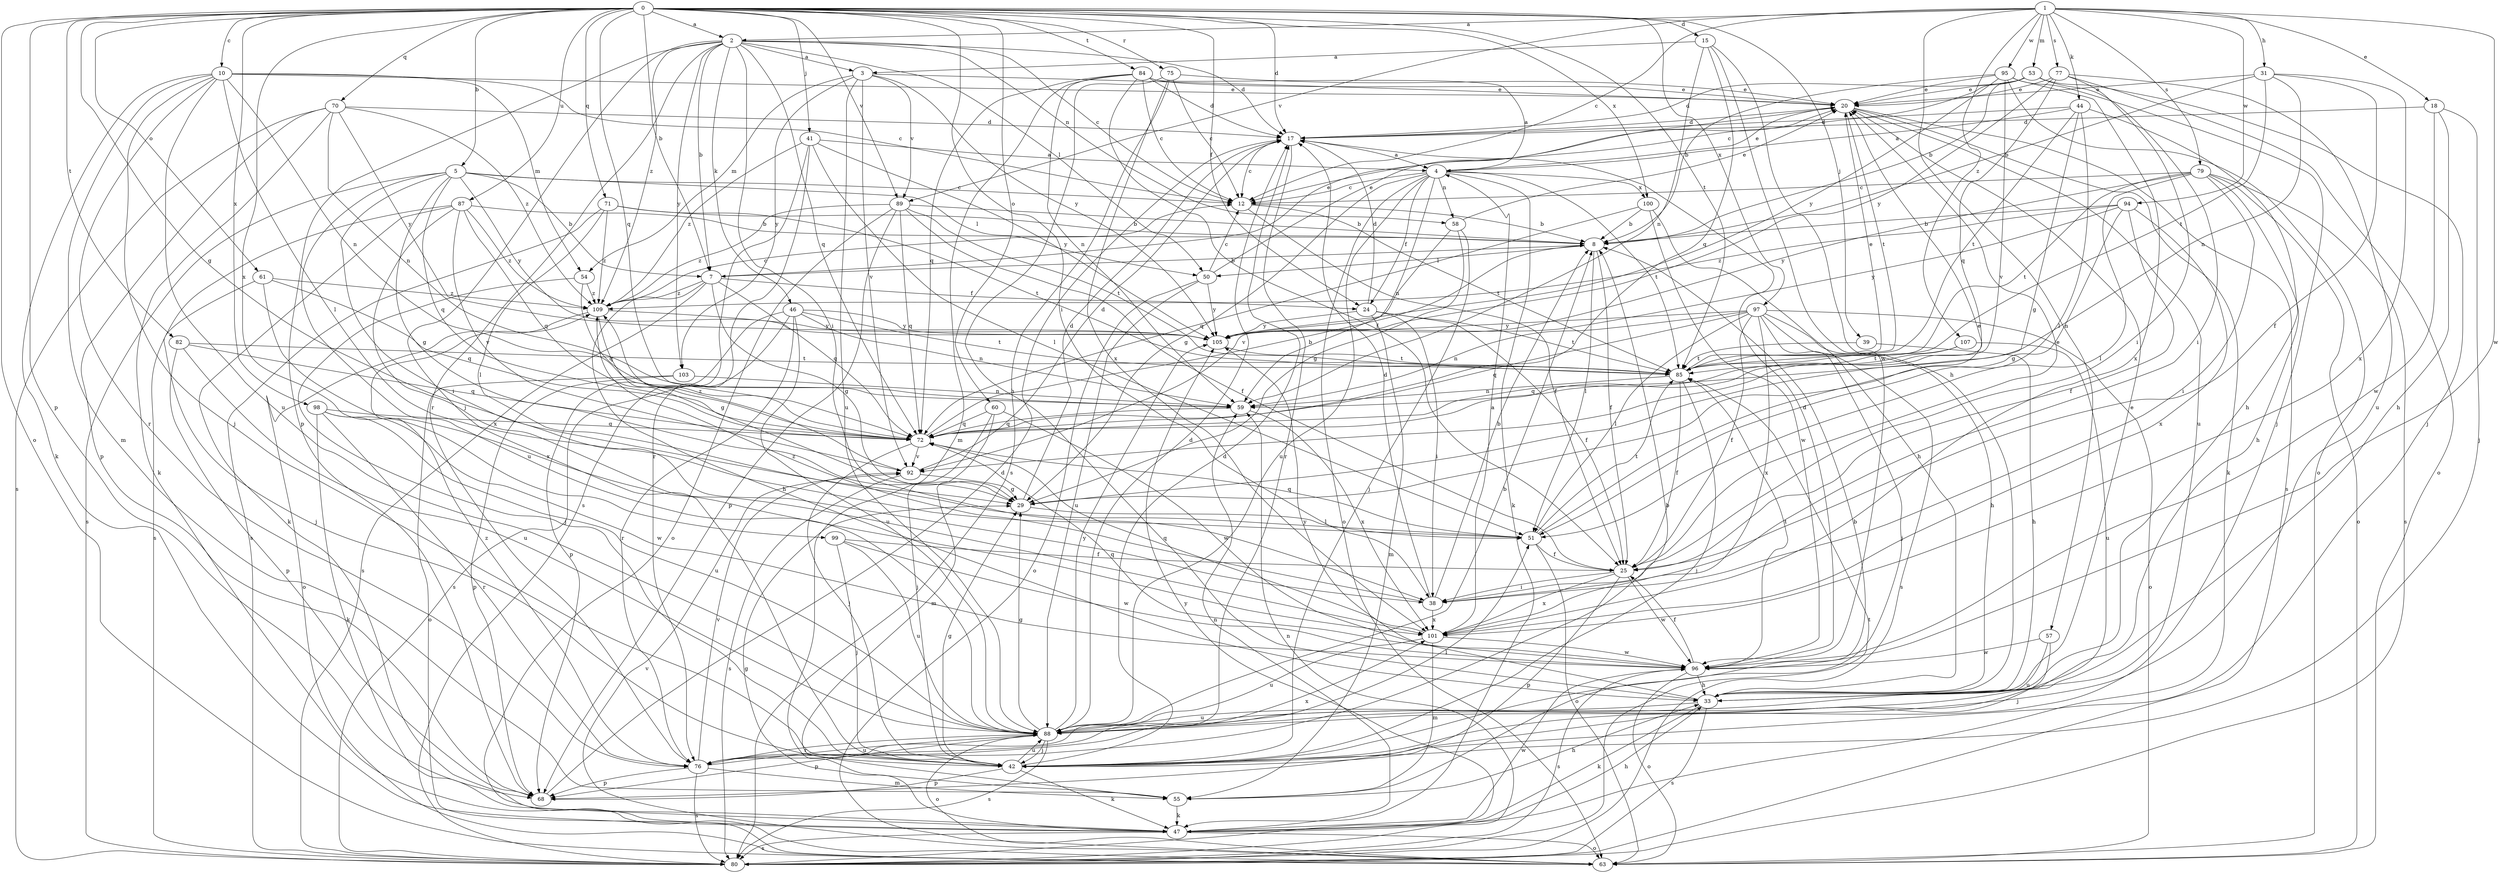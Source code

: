 strict digraph  {
0;
1;
2;
3;
4;
5;
7;
8;
10;
12;
15;
17;
18;
20;
24;
25;
29;
31;
33;
38;
39;
41;
42;
44;
46;
47;
50;
51;
53;
54;
55;
57;
58;
59;
60;
61;
63;
68;
70;
71;
72;
75;
76;
77;
79;
80;
82;
84;
85;
87;
88;
89;
92;
94;
95;
96;
97;
98;
99;
100;
101;
103;
105;
107;
109;
0 -> 2  [label=a];
0 -> 5  [label=b];
0 -> 7  [label=b];
0 -> 10  [label=c];
0 -> 15  [label=d];
0 -> 17  [label=d];
0 -> 24  [label=f];
0 -> 29  [label=g];
0 -> 38  [label=i];
0 -> 39  [label=j];
0 -> 41  [label=j];
0 -> 60  [label=o];
0 -> 61  [label=o];
0 -> 63  [label=o];
0 -> 68  [label=p];
0 -> 70  [label=q];
0 -> 71  [label=q];
0 -> 72  [label=q];
0 -> 75  [label=r];
0 -> 82  [label=t];
0 -> 84  [label=t];
0 -> 85  [label=t];
0 -> 87  [label=u];
0 -> 89  [label=v];
0 -> 97  [label=x];
0 -> 98  [label=x];
0 -> 99  [label=x];
0 -> 100  [label=x];
1 -> 2  [label=a];
1 -> 12  [label=c];
1 -> 18  [label=e];
1 -> 31  [label=h];
1 -> 44  [label=k];
1 -> 53  [label=m];
1 -> 57  [label=n];
1 -> 77  [label=s];
1 -> 79  [label=s];
1 -> 89  [label=v];
1 -> 94  [label=w];
1 -> 95  [label=w];
1 -> 96  [label=w];
1 -> 107  [label=z];
2 -> 3  [label=a];
2 -> 7  [label=b];
2 -> 12  [label=c];
2 -> 17  [label=d];
2 -> 38  [label=i];
2 -> 42  [label=j];
2 -> 46  [label=k];
2 -> 50  [label=l];
2 -> 58  [label=n];
2 -> 68  [label=p];
2 -> 72  [label=q];
2 -> 76  [label=r];
2 -> 103  [label=y];
2 -> 109  [label=z];
3 -> 20  [label=e];
3 -> 54  [label=m];
3 -> 88  [label=u];
3 -> 89  [label=v];
3 -> 92  [label=v];
3 -> 103  [label=y];
3 -> 105  [label=y];
4 -> 12  [label=c];
4 -> 20  [label=e];
4 -> 24  [label=f];
4 -> 29  [label=g];
4 -> 47  [label=k];
4 -> 58  [label=n];
4 -> 59  [label=n];
4 -> 63  [label=o];
4 -> 85  [label=t];
4 -> 88  [label=u];
4 -> 100  [label=x];
5 -> 7  [label=b];
5 -> 12  [label=c];
5 -> 29  [label=g];
5 -> 38  [label=i];
5 -> 50  [label=l];
5 -> 72  [label=q];
5 -> 80  [label=s];
5 -> 88  [label=u];
5 -> 105  [label=y];
7 -> 20  [label=e];
7 -> 24  [label=f];
7 -> 29  [label=g];
7 -> 33  [label=h];
7 -> 72  [label=q];
7 -> 80  [label=s];
7 -> 109  [label=z];
8 -> 7  [label=b];
8 -> 25  [label=f];
8 -> 50  [label=l];
8 -> 51  [label=l];
10 -> 12  [label=c];
10 -> 20  [label=e];
10 -> 42  [label=j];
10 -> 47  [label=k];
10 -> 51  [label=l];
10 -> 54  [label=m];
10 -> 55  [label=m];
10 -> 59  [label=n];
10 -> 76  [label=r];
10 -> 88  [label=u];
12 -> 8  [label=b];
12 -> 25  [label=f];
12 -> 85  [label=t];
15 -> 3  [label=a];
15 -> 33  [label=h];
15 -> 59  [label=n];
15 -> 72  [label=q];
15 -> 96  [label=w];
17 -> 4  [label=a];
17 -> 12  [label=c];
17 -> 76  [label=r];
18 -> 17  [label=d];
18 -> 33  [label=h];
18 -> 42  [label=j];
18 -> 96  [label=w];
20 -> 17  [label=d];
20 -> 47  [label=k];
20 -> 80  [label=s];
20 -> 85  [label=t];
20 -> 88  [label=u];
24 -> 17  [label=d];
24 -> 25  [label=f];
24 -> 38  [label=i];
24 -> 55  [label=m];
24 -> 85  [label=t];
24 -> 105  [label=y];
25 -> 20  [label=e];
25 -> 38  [label=i];
25 -> 68  [label=p];
25 -> 96  [label=w];
25 -> 101  [label=x];
29 -> 17  [label=d];
29 -> 51  [label=l];
31 -> 8  [label=b];
31 -> 20  [label=e];
31 -> 25  [label=f];
31 -> 59  [label=n];
31 -> 85  [label=t];
31 -> 101  [label=x];
33 -> 20  [label=e];
33 -> 47  [label=k];
33 -> 80  [label=s];
33 -> 88  [label=u];
33 -> 105  [label=y];
38 -> 8  [label=b];
38 -> 17  [label=d];
38 -> 101  [label=x];
38 -> 109  [label=z];
39 -> 33  [label=h];
39 -> 85  [label=t];
41 -> 4  [label=a];
41 -> 51  [label=l];
41 -> 76  [label=r];
41 -> 80  [label=s];
41 -> 105  [label=y];
41 -> 109  [label=z];
42 -> 17  [label=d];
42 -> 29  [label=g];
42 -> 47  [label=k];
42 -> 68  [label=p];
42 -> 88  [label=u];
44 -> 4  [label=a];
44 -> 17  [label=d];
44 -> 29  [label=g];
44 -> 33  [label=h];
44 -> 51  [label=l];
44 -> 85  [label=t];
46 -> 59  [label=n];
46 -> 68  [label=p];
46 -> 76  [label=r];
46 -> 80  [label=s];
46 -> 85  [label=t];
46 -> 88  [label=u];
46 -> 105  [label=y];
47 -> 29  [label=g];
47 -> 33  [label=h];
47 -> 59  [label=n];
47 -> 63  [label=o];
47 -> 80  [label=s];
47 -> 96  [label=w];
50 -> 12  [label=c];
50 -> 20  [label=e];
50 -> 63  [label=o];
50 -> 88  [label=u];
50 -> 105  [label=y];
51 -> 20  [label=e];
51 -> 25  [label=f];
51 -> 63  [label=o];
51 -> 72  [label=q];
51 -> 85  [label=t];
53 -> 8  [label=b];
53 -> 12  [label=c];
53 -> 17  [label=d];
53 -> 20  [label=e];
53 -> 38  [label=i];
53 -> 42  [label=j];
54 -> 42  [label=j];
54 -> 72  [label=q];
54 -> 109  [label=z];
55 -> 8  [label=b];
55 -> 33  [label=h];
55 -> 47  [label=k];
57 -> 42  [label=j];
57 -> 88  [label=u];
57 -> 96  [label=w];
58 -> 20  [label=e];
58 -> 29  [label=g];
58 -> 42  [label=j];
58 -> 92  [label=v];
59 -> 72  [label=q];
59 -> 101  [label=x];
60 -> 42  [label=j];
60 -> 55  [label=m];
60 -> 72  [label=q];
60 -> 96  [label=w];
61 -> 42  [label=j];
61 -> 72  [label=q];
61 -> 101  [label=x];
61 -> 109  [label=z];
63 -> 92  [label=v];
68 -> 17  [label=d];
70 -> 17  [label=d];
70 -> 47  [label=k];
70 -> 59  [label=n];
70 -> 68  [label=p];
70 -> 80  [label=s];
70 -> 105  [label=y];
70 -> 109  [label=z];
71 -> 8  [label=b];
71 -> 51  [label=l];
71 -> 80  [label=s];
71 -> 85  [label=t];
71 -> 109  [label=z];
72 -> 8  [label=b];
72 -> 42  [label=j];
72 -> 92  [label=v];
75 -> 12  [label=c];
75 -> 20  [label=e];
75 -> 33  [label=h];
75 -> 80  [label=s];
75 -> 101  [label=x];
76 -> 8  [label=b];
76 -> 51  [label=l];
76 -> 55  [label=m];
76 -> 68  [label=p];
76 -> 80  [label=s];
76 -> 88  [label=u];
76 -> 92  [label=v];
76 -> 101  [label=x];
76 -> 109  [label=z];
77 -> 20  [label=e];
77 -> 38  [label=i];
77 -> 63  [label=o];
77 -> 72  [label=q];
77 -> 88  [label=u];
77 -> 105  [label=y];
79 -> 12  [label=c];
79 -> 33  [label=h];
79 -> 38  [label=i];
79 -> 51  [label=l];
79 -> 63  [label=o];
79 -> 80  [label=s];
79 -> 85  [label=t];
79 -> 105  [label=y];
80 -> 59  [label=n];
80 -> 85  [label=t];
80 -> 105  [label=y];
82 -> 68  [label=p];
82 -> 72  [label=q];
82 -> 85  [label=t];
82 -> 88  [label=u];
84 -> 4  [label=a];
84 -> 12  [label=c];
84 -> 17  [label=d];
84 -> 20  [label=e];
84 -> 25  [label=f];
84 -> 55  [label=m];
84 -> 59  [label=n];
84 -> 72  [label=q];
85 -> 20  [label=e];
85 -> 25  [label=f];
85 -> 42  [label=j];
85 -> 59  [label=n];
87 -> 8  [label=b];
87 -> 47  [label=k];
87 -> 72  [label=q];
87 -> 80  [label=s];
87 -> 92  [label=v];
87 -> 101  [label=x];
87 -> 109  [label=z];
88 -> 8  [label=b];
88 -> 17  [label=d];
88 -> 29  [label=g];
88 -> 42  [label=j];
88 -> 63  [label=o];
88 -> 68  [label=p];
88 -> 76  [label=r];
88 -> 80  [label=s];
88 -> 105  [label=y];
89 -> 8  [label=b];
89 -> 25  [label=f];
89 -> 63  [label=o];
89 -> 68  [label=p];
89 -> 72  [label=q];
89 -> 85  [label=t];
89 -> 109  [label=z];
92 -> 17  [label=d];
92 -> 29  [label=g];
92 -> 80  [label=s];
92 -> 109  [label=z];
94 -> 8  [label=b];
94 -> 25  [label=f];
94 -> 29  [label=g];
94 -> 101  [label=x];
94 -> 105  [label=y];
94 -> 109  [label=z];
95 -> 8  [label=b];
95 -> 20  [label=e];
95 -> 42  [label=j];
95 -> 63  [label=o];
95 -> 92  [label=v];
95 -> 101  [label=x];
95 -> 105  [label=y];
96 -> 17  [label=d];
96 -> 25  [label=f];
96 -> 33  [label=h];
96 -> 63  [label=o];
96 -> 72  [label=q];
96 -> 80  [label=s];
96 -> 85  [label=t];
97 -> 25  [label=f];
97 -> 33  [label=h];
97 -> 42  [label=j];
97 -> 51  [label=l];
97 -> 59  [label=n];
97 -> 63  [label=o];
97 -> 72  [label=q];
97 -> 80  [label=s];
97 -> 101  [label=x];
97 -> 105  [label=y];
98 -> 47  [label=k];
98 -> 72  [label=q];
98 -> 76  [label=r];
98 -> 88  [label=u];
98 -> 96  [label=w];
99 -> 25  [label=f];
99 -> 42  [label=j];
99 -> 88  [label=u];
99 -> 96  [label=w];
100 -> 8  [label=b];
100 -> 33  [label=h];
100 -> 72  [label=q];
100 -> 96  [label=w];
101 -> 4  [label=a];
101 -> 55  [label=m];
101 -> 72  [label=q];
101 -> 88  [label=u];
101 -> 96  [label=w];
103 -> 59  [label=n];
103 -> 63  [label=o];
103 -> 68  [label=p];
105 -> 85  [label=t];
107 -> 72  [label=q];
107 -> 85  [label=t];
107 -> 88  [label=u];
109 -> 12  [label=c];
109 -> 29  [label=g];
109 -> 63  [label=o];
109 -> 105  [label=y];
}
